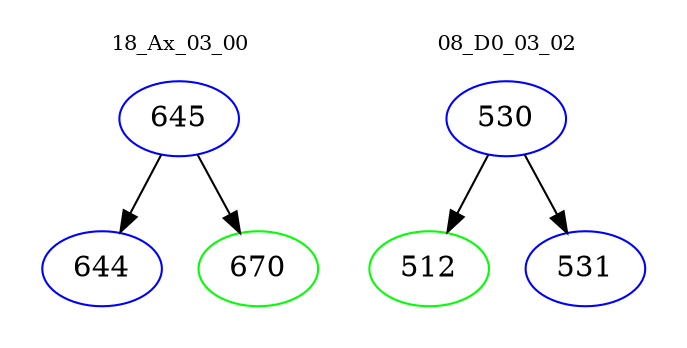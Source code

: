 digraph{
subgraph cluster_0 {
color = white
label = "18_Ax_03_00";
fontsize=10;
T0_645 [label="645", color="blue"]
T0_645 -> T0_644 [color="black"]
T0_644 [label="644", color="blue"]
T0_645 -> T0_670 [color="black"]
T0_670 [label="670", color="green"]
}
subgraph cluster_1 {
color = white
label = "08_D0_03_02";
fontsize=10;
T1_530 [label="530", color="blue"]
T1_530 -> T1_512 [color="black"]
T1_512 [label="512", color="green"]
T1_530 -> T1_531 [color="black"]
T1_531 [label="531", color="blue"]
}
}

